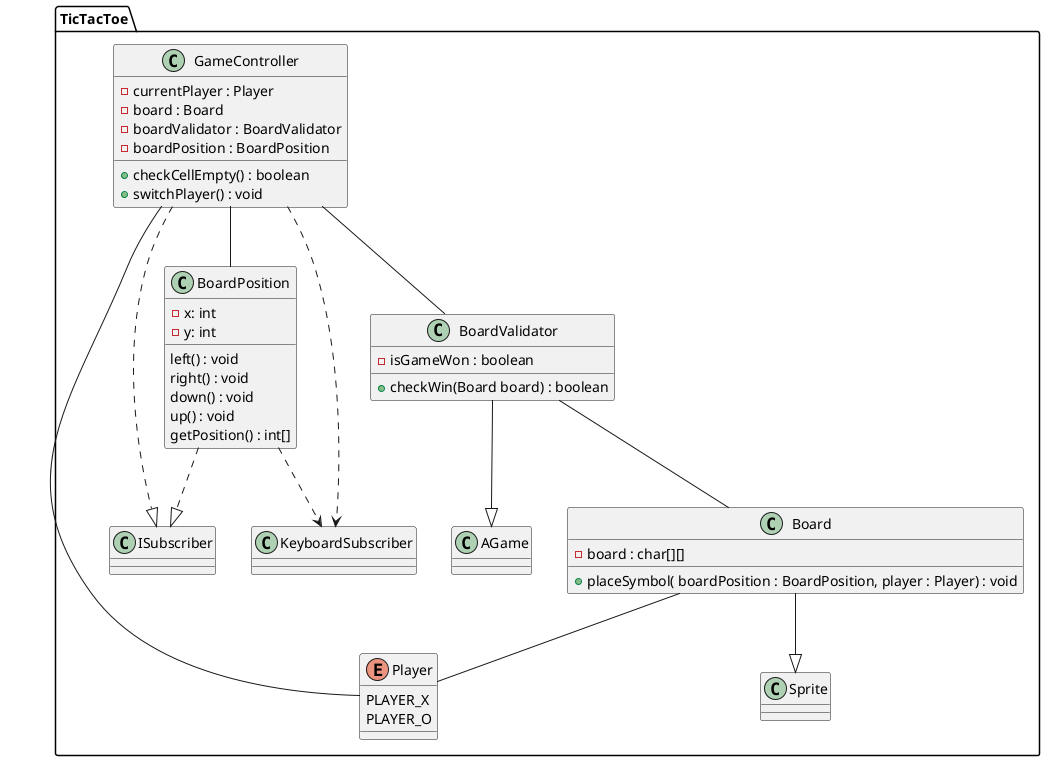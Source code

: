 @startuml
package "TicTacToe" {
  enum Player {
      PLAYER_X
      PLAYER_O
  }

  class BoardPosition {
      - x: int
      - y: int
      left() : void
      right() : void
      down() : void
      up() : void
      getPosition() : int[]
  }
  BoardPosition ..|> ISubscriber
  BoardPosition ..> KeyboardSubscriber

  class Board {
      - board : char[][]
      + placeSymbol( boardPosition : BoardPosition, player : Player) : void
  }
  Board --|> Sprite
  Board -- Player

  class BoardValidator {
      - isGameWon : boolean
      + checkWin(Board board) : boolean
  }
  BoardValidator -- Board
  BoardValidator --|> AGame

  class GameController {
      - currentPlayer : Player
      - board : Board
      - boardValidator : BoardValidator
      - boardPosition : BoardPosition
      + checkCellEmpty() : boolean
      + switchPlayer() : void
  }
  GameController ..|> ISubscriber
  GameController -- Player
  GameController -- BoardValidator
  GameController -- BoardPosition
  GameController ..> KeyboardSubscriber

}
@enduml